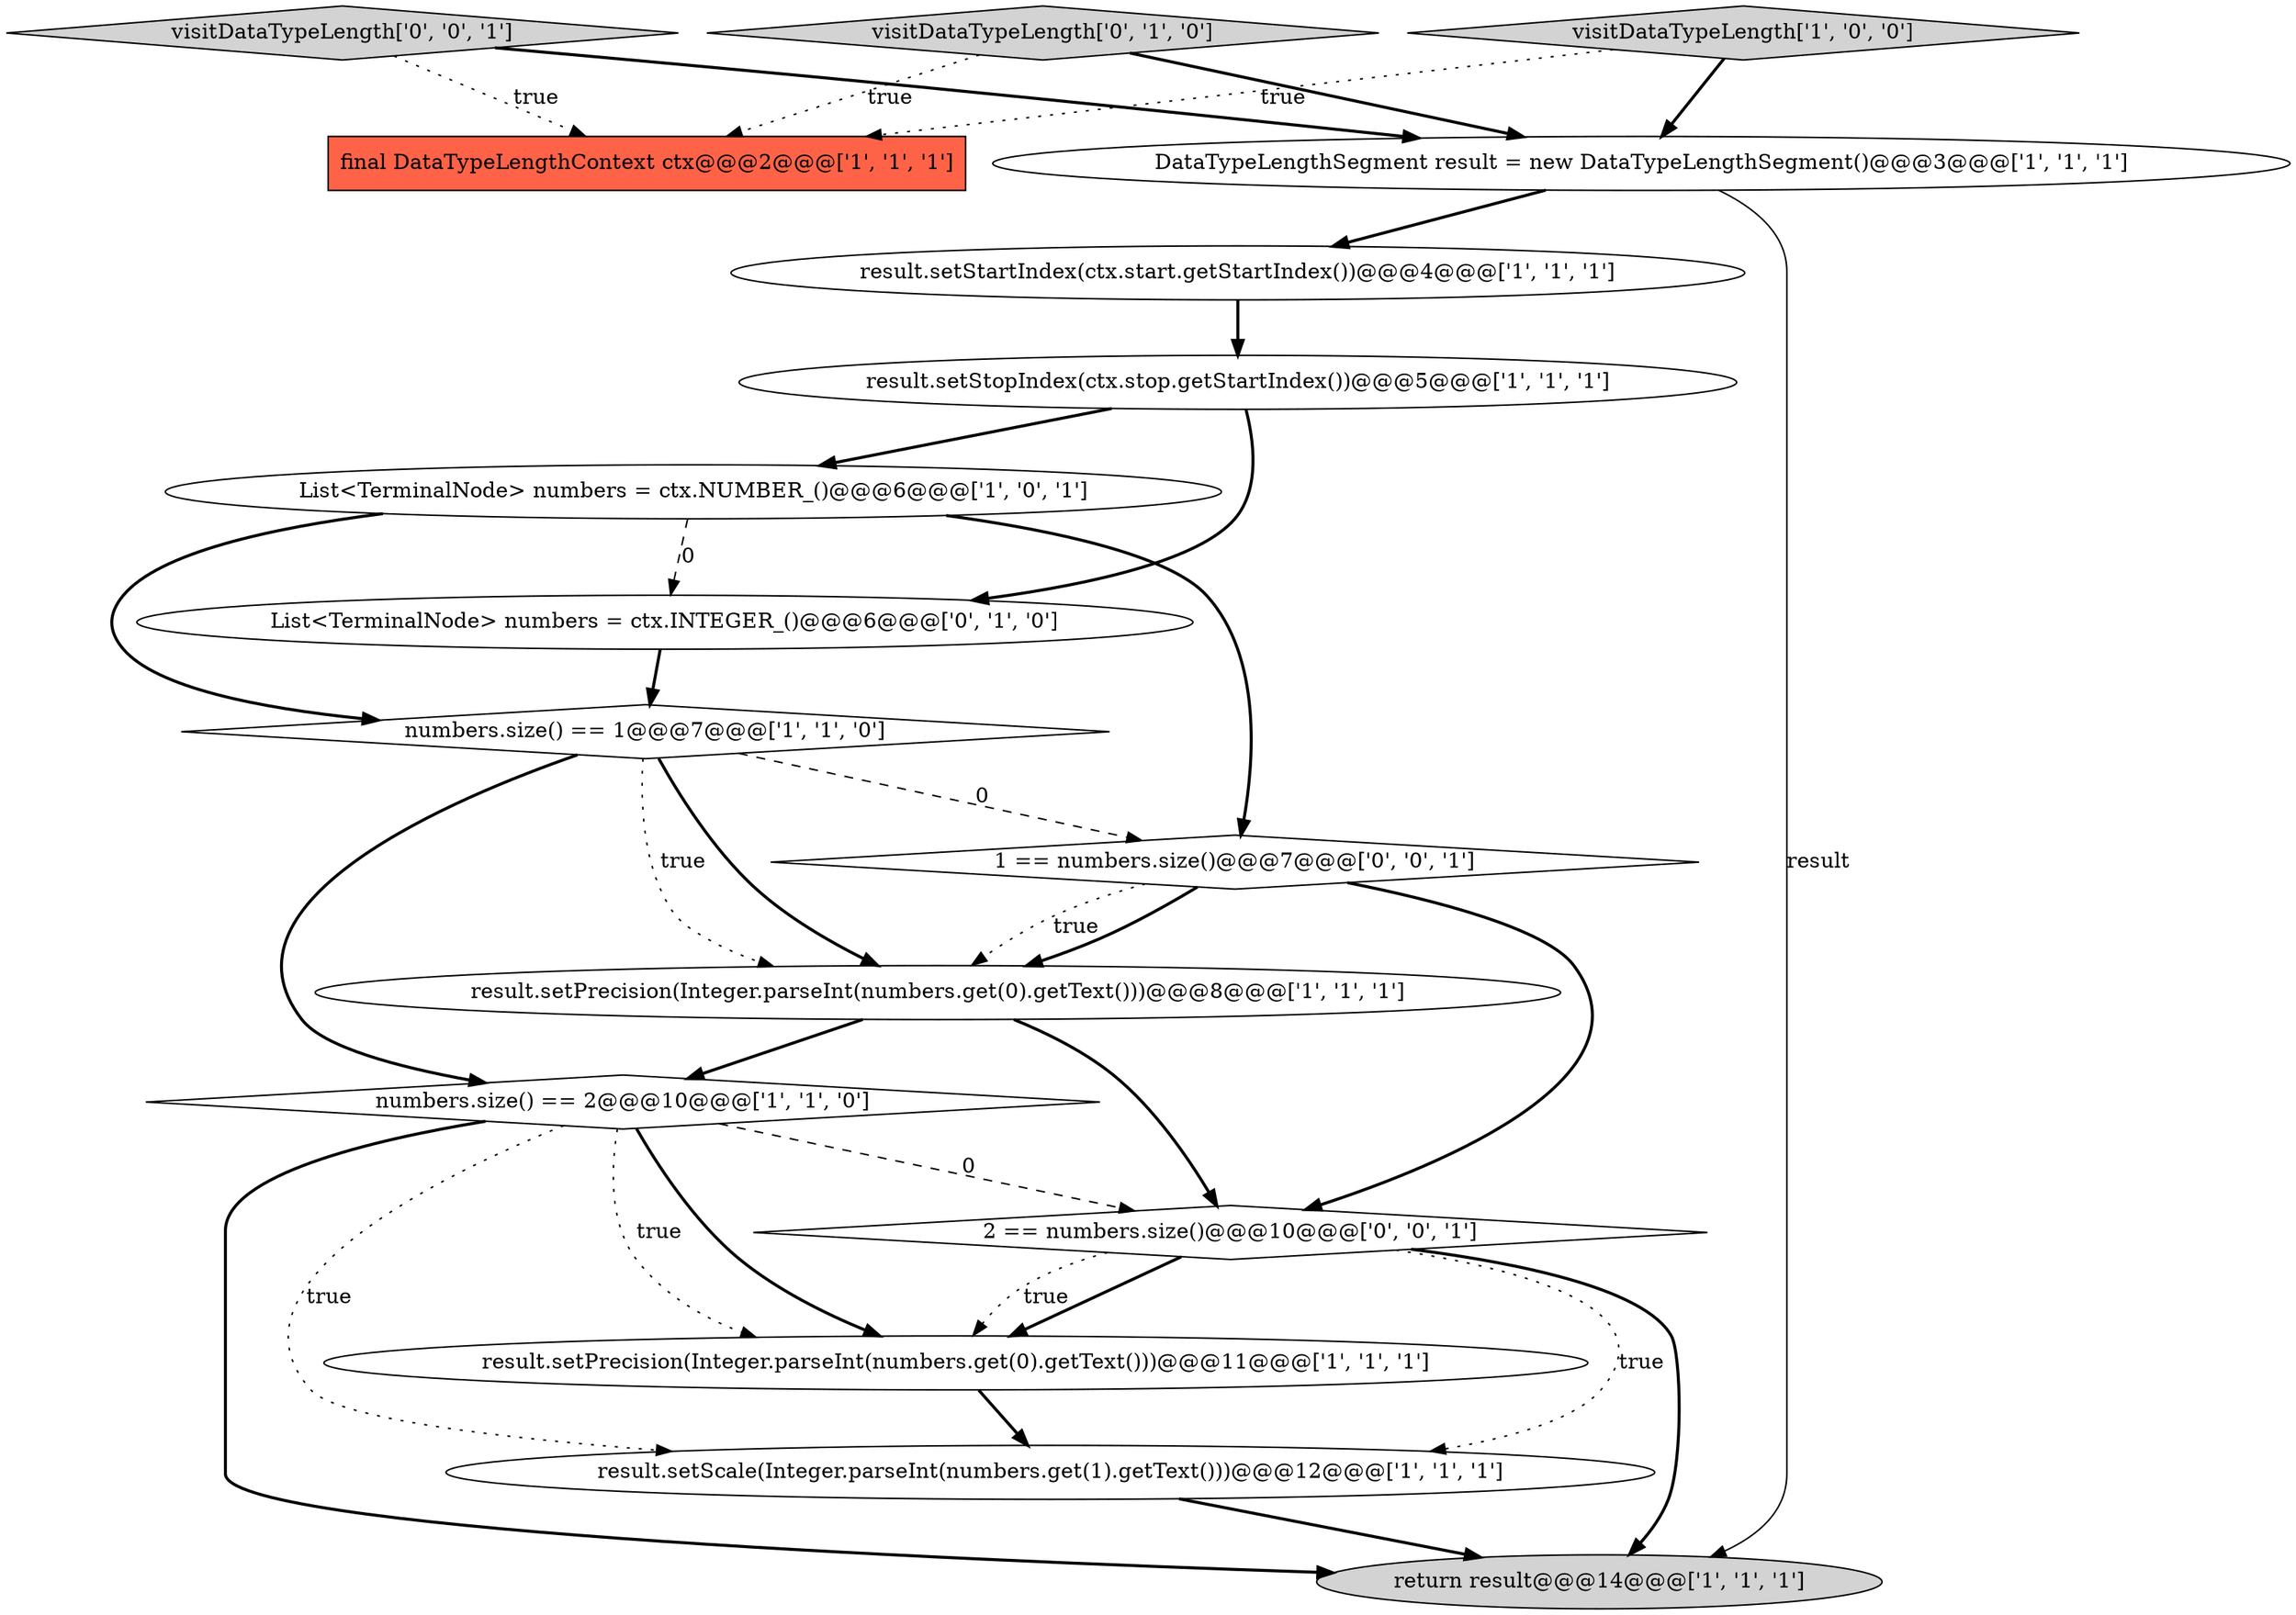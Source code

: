 digraph {
0 [style = filled, label = "final DataTypeLengthContext ctx@@@2@@@['1', '1', '1']", fillcolor = tomato, shape = box image = "AAA0AAABBB1BBB"];
8 [style = filled, label = "result.setScale(Integer.parseInt(numbers.get(1).getText()))@@@12@@@['1', '1', '1']", fillcolor = white, shape = ellipse image = "AAA0AAABBB1BBB"];
1 [style = filled, label = "DataTypeLengthSegment result = new DataTypeLengthSegment()@@@3@@@['1', '1', '1']", fillcolor = white, shape = ellipse image = "AAA0AAABBB1BBB"];
6 [style = filled, label = "result.setPrecision(Integer.parseInt(numbers.get(0).getText()))@@@8@@@['1', '1', '1']", fillcolor = white, shape = ellipse image = "AAA0AAABBB1BBB"];
14 [style = filled, label = "visitDataTypeLength['0', '0', '1']", fillcolor = lightgray, shape = diamond image = "AAA0AAABBB3BBB"];
9 [style = filled, label = "visitDataTypeLength['1', '0', '0']", fillcolor = lightgray, shape = diamond image = "AAA0AAABBB1BBB"];
11 [style = filled, label = "result.setStartIndex(ctx.start.getStartIndex())@@@4@@@['1', '1', '1']", fillcolor = white, shape = ellipse image = "AAA0AAABBB1BBB"];
15 [style = filled, label = "2 == numbers.size()@@@10@@@['0', '0', '1']", fillcolor = white, shape = diamond image = "AAA0AAABBB3BBB"];
5 [style = filled, label = "numbers.size() == 1@@@7@@@['1', '1', '0']", fillcolor = white, shape = diamond image = "AAA0AAABBB1BBB"];
3 [style = filled, label = "result.setPrecision(Integer.parseInt(numbers.get(0).getText()))@@@11@@@['1', '1', '1']", fillcolor = white, shape = ellipse image = "AAA0AAABBB1BBB"];
16 [style = filled, label = "1 == numbers.size()@@@7@@@['0', '0', '1']", fillcolor = white, shape = diamond image = "AAA0AAABBB3BBB"];
12 [style = filled, label = "visitDataTypeLength['0', '1', '0']", fillcolor = lightgray, shape = diamond image = "AAA0AAABBB2BBB"];
2 [style = filled, label = "List<TerminalNode> numbers = ctx.NUMBER_()@@@6@@@['1', '0', '1']", fillcolor = white, shape = ellipse image = "AAA0AAABBB1BBB"];
7 [style = filled, label = "numbers.size() == 2@@@10@@@['1', '1', '0']", fillcolor = white, shape = diamond image = "AAA0AAABBB1BBB"];
4 [style = filled, label = "return result@@@14@@@['1', '1', '1']", fillcolor = lightgray, shape = ellipse image = "AAA0AAABBB1BBB"];
10 [style = filled, label = "result.setStopIndex(ctx.stop.getStartIndex())@@@5@@@['1', '1', '1']", fillcolor = white, shape = ellipse image = "AAA0AAABBB1BBB"];
13 [style = filled, label = "List<TerminalNode> numbers = ctx.INTEGER_()@@@6@@@['0', '1', '0']", fillcolor = white, shape = ellipse image = "AAA1AAABBB2BBB"];
14->0 [style = dotted, label="true"];
5->16 [style = dashed, label="0"];
5->7 [style = bold, label=""];
10->2 [style = bold, label=""];
7->15 [style = dashed, label="0"];
8->4 [style = bold, label=""];
9->0 [style = dotted, label="true"];
6->15 [style = bold, label=""];
1->4 [style = solid, label="result"];
2->5 [style = bold, label=""];
7->8 [style = dotted, label="true"];
15->4 [style = bold, label=""];
12->0 [style = dotted, label="true"];
12->1 [style = bold, label=""];
16->15 [style = bold, label=""];
1->11 [style = bold, label=""];
16->6 [style = dotted, label="true"];
14->1 [style = bold, label=""];
7->3 [style = bold, label=""];
5->6 [style = dotted, label="true"];
15->8 [style = dotted, label="true"];
11->10 [style = bold, label=""];
10->13 [style = bold, label=""];
7->4 [style = bold, label=""];
3->8 [style = bold, label=""];
16->6 [style = bold, label=""];
15->3 [style = bold, label=""];
2->16 [style = bold, label=""];
6->7 [style = bold, label=""];
9->1 [style = bold, label=""];
13->5 [style = bold, label=""];
5->6 [style = bold, label=""];
7->3 [style = dotted, label="true"];
2->13 [style = dashed, label="0"];
15->3 [style = dotted, label="true"];
}
